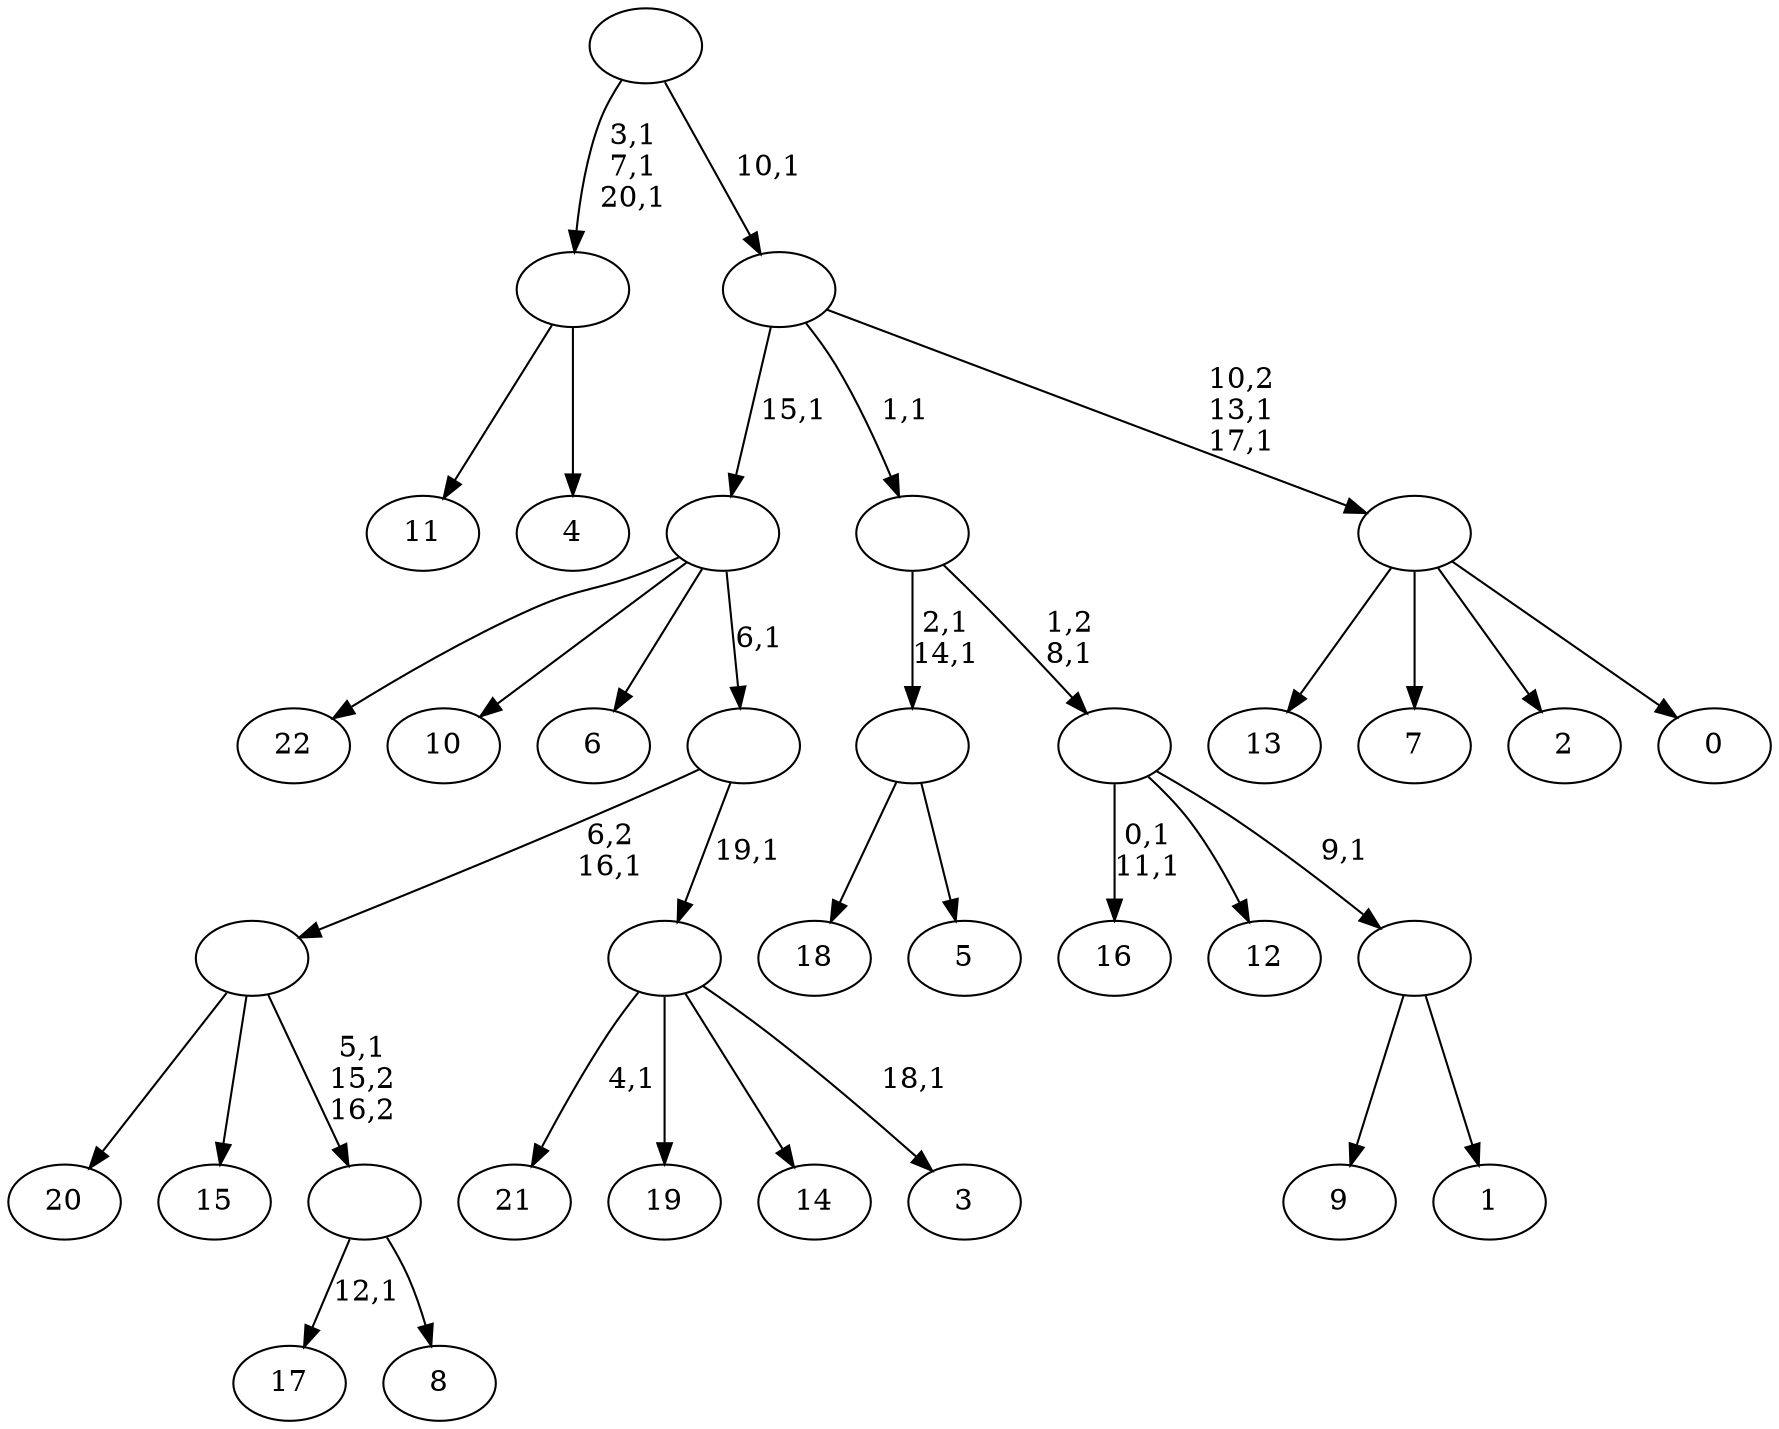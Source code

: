 digraph T {
	44 [label="22"]
	43 [label="21"]
	41 [label="20"]
	40 [label="19"]
	39 [label="18"]
	38 [label="17"]
	36 [label="16"]
	33 [label="15"]
	32 [label="14"]
	31 [label="13"]
	30 [label="12"]
	29 [label="11"]
	28 [label="10"]
	27 [label="9"]
	26 [label="8"]
	25 [label=""]
	24 [label=""]
	23 [label="7"]
	22 [label="6"]
	21 [label="5"]
	20 [label=""]
	18 [label="4"]
	17 [label=""]
	14 [label="3"]
	12 [label=""]
	11 [label=""]
	10 [label=""]
	9 [label="2"]
	8 [label="1"]
	7 [label=""]
	6 [label=""]
	5 [label=""]
	4 [label="0"]
	3 [label=""]
	1 [label=""]
	0 [label=""]
	25 -> 38 [label="12,1"]
	25 -> 26 [label=""]
	24 -> 41 [label=""]
	24 -> 33 [label=""]
	24 -> 25 [label="5,1\n15,2\n16,2"]
	20 -> 39 [label=""]
	20 -> 21 [label=""]
	17 -> 29 [label=""]
	17 -> 18 [label=""]
	12 -> 14 [label="18,1"]
	12 -> 43 [label="4,1"]
	12 -> 40 [label=""]
	12 -> 32 [label=""]
	11 -> 24 [label="6,2\n16,1"]
	11 -> 12 [label="19,1"]
	10 -> 44 [label=""]
	10 -> 28 [label=""]
	10 -> 22 [label=""]
	10 -> 11 [label="6,1"]
	7 -> 27 [label=""]
	7 -> 8 [label=""]
	6 -> 36 [label="0,1\n11,1"]
	6 -> 30 [label=""]
	6 -> 7 [label="9,1"]
	5 -> 20 [label="2,1\n14,1"]
	5 -> 6 [label="1,2\n8,1"]
	3 -> 31 [label=""]
	3 -> 23 [label=""]
	3 -> 9 [label=""]
	3 -> 4 [label=""]
	1 -> 3 [label="10,2\n13,1\n17,1"]
	1 -> 10 [label="15,1"]
	1 -> 5 [label="1,1"]
	0 -> 17 [label="3,1\n7,1\n20,1"]
	0 -> 1 [label="10,1"]
}
